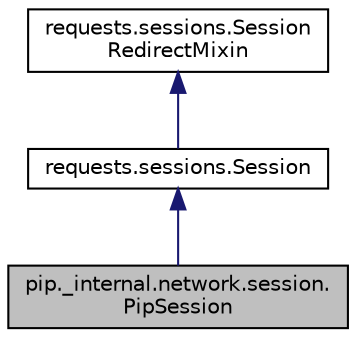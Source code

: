 digraph "pip._internal.network.session.PipSession"
{
 // LATEX_PDF_SIZE
  edge [fontname="Helvetica",fontsize="10",labelfontname="Helvetica",labelfontsize="10"];
  node [fontname="Helvetica",fontsize="10",shape=record];
  Node1 [label="pip._internal.network.session.\lPipSession",height=0.2,width=0.4,color="black", fillcolor="grey75", style="filled", fontcolor="black",tooltip=" "];
  Node2 -> Node1 [dir="back",color="midnightblue",fontsize="10",style="solid"];
  Node2 [label="requests.sessions.Session",height=0.2,width=0.4,color="black", fillcolor="white", style="filled",URL="$classrequests_1_1sessions_1_1Session.html",tooltip=" "];
  Node3 -> Node2 [dir="back",color="midnightblue",fontsize="10",style="solid"];
  Node3 [label="requests.sessions.Session\lRedirectMixin",height=0.2,width=0.4,color="black", fillcolor="white", style="filled",URL="$classrequests_1_1sessions_1_1SessionRedirectMixin.html",tooltip=" "];
}
